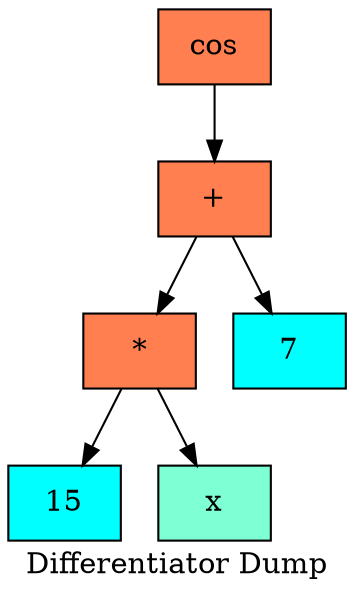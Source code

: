   digraph tree  {
  node[   shape     = "Mrecord",  style     = "filled",  fillcolor = "aqua",  fontcolor = "#000000",  margin    = "0.075"];
  rankdir   = "TB";

  label     = "Differentiator Dump";
"node0" [shape = "record", label = "{cos}", fillcolor = "coral"]
"node1" [shape = "record", label = "{+}", fillcolor = "coral"]
"node2" [shape = "record", label = "{*}", fillcolor = "coral"]
"node3" [shape = "record", label = "{15}", fillcolor = "aqua"]
"node2" -> "node3"
"node4" [shape = "record", label = "{x}", fillcolor = "aquamarine"]
"node2" -> "node4"
"node1" -> "node2"
"node5" [shape = "record", label = "{7}", fillcolor = "aqua"]
"node1" -> "node5"
"node0" -> "node1"
  }